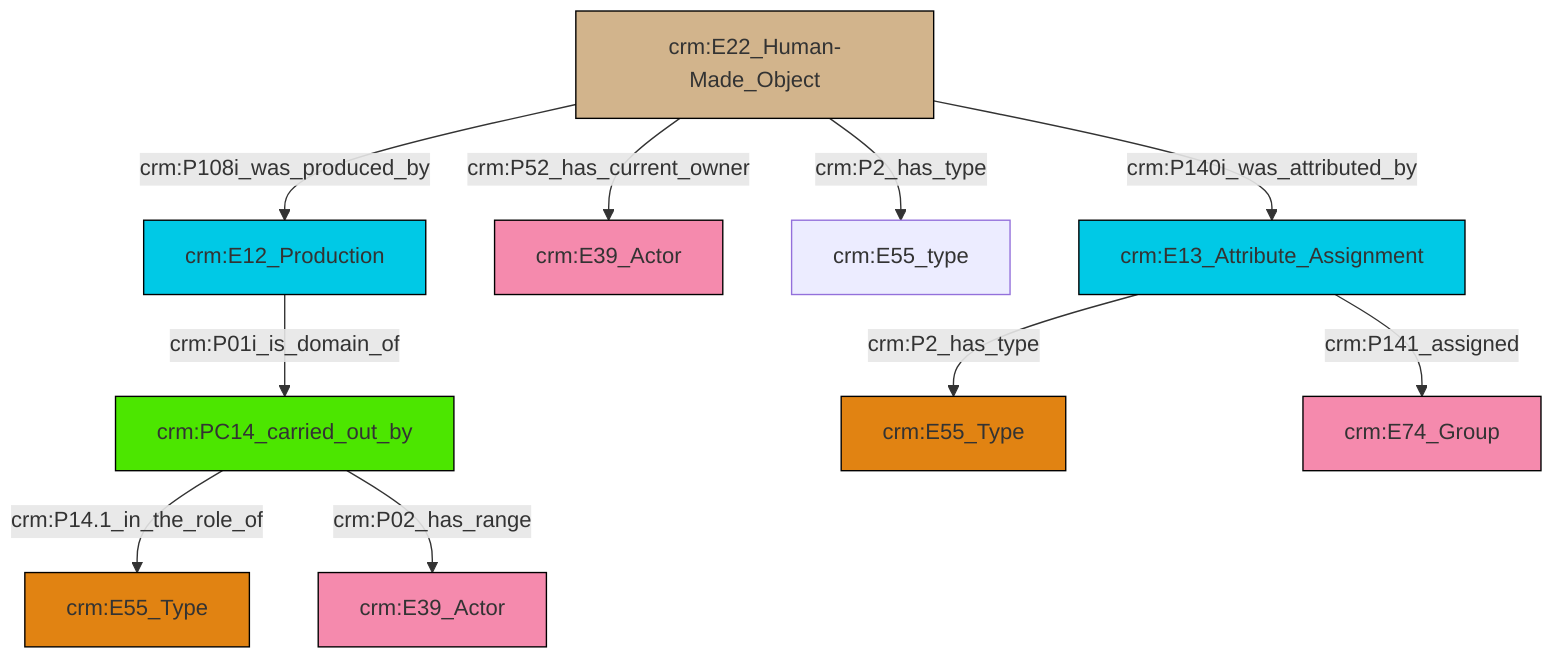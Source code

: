 graph TD
classDef Literal fill:#f2f2f2,stroke:#000000;
classDef CRM_Entity fill:#FFFFFF,stroke:#000000;
classDef Temporal_Entity fill:#00C9E6, stroke:#000000;
classDef Type fill:#E18312, stroke:#000000;
classDef Time-Span fill:#2C9C91, stroke:#000000;
classDef Appellation fill:#FFEB7F, stroke:#000000;
classDef Place fill:#008836, stroke:#000000;
classDef Persistent_Item fill:#B266B2, stroke:#000000;
classDef Conceptual_Object fill:#FFD700, stroke:#000000;
classDef Physical_Thing fill:#D2B48C, stroke:#000000;
classDef Actor fill:#f58aad, stroke:#000000;
classDef PC_Classes fill:#4ce600, stroke:#000000;
classDef Multi fill:#cccccc,stroke:#000000;

2["crm:E13_Attribute_Assignment"]:::Temporal_Entity -->|crm:P2_has_type| 3["crm:E55_Type"]:::Type
4["crm:E22_Human-Made_Object"]:::Physical_Thing -->|crm:P52_has_current_owner| 5["crm:E39_Actor"]:::Actor
4["crm:E22_Human-Made_Object"]:::Physical_Thing -->|crm:P108i_was_produced_by| 10["crm:E12_Production"]:::Temporal_Entity
2["crm:E13_Attribute_Assignment"]:::Temporal_Entity -->|crm:P141_assigned| 14["crm:E74_Group"]:::Actor
10["crm:E12_Production"]:::Temporal_Entity -->|crm:P01i_is_domain_of| 0["crm:PC14_carried_out_by"]:::PC_Classes
4["crm:E22_Human-Made_Object"]:::Physical_Thing -->|crm:P2_has_type| 8["crm:E55_type"]:::Default
4["crm:E22_Human-Made_Object"]:::Physical_Thing -->|crm:P140i_was_attributed_by| 2["crm:E13_Attribute_Assignment"]:::Temporal_Entity
0["crm:PC14_carried_out_by"]:::PC_Classes -->|crm:P14.1_in_the_role_of| 6["crm:E55_Type"]:::Type
0["crm:PC14_carried_out_by"]:::PC_Classes -->|crm:P02_has_range| 11["crm:E39_Actor"]:::Actor